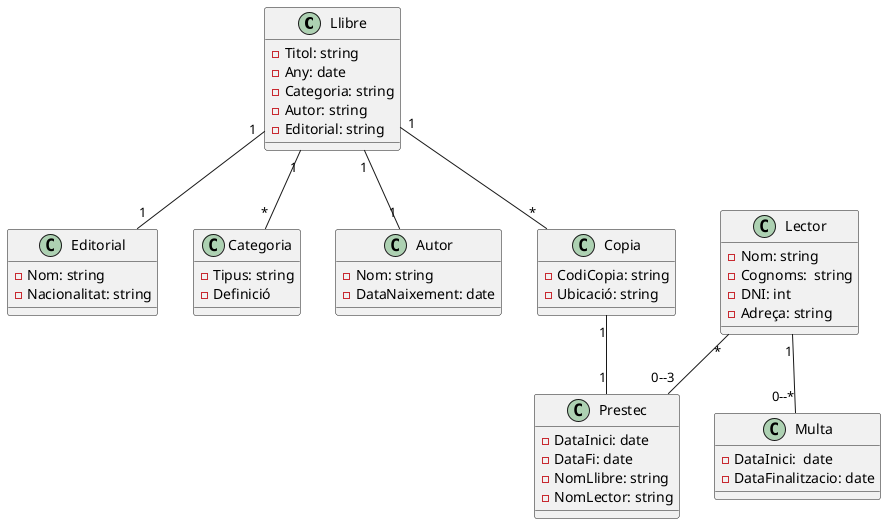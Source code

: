 @startuml

class Llibre{
    -Titol: string
    -Any: date
    -Categoria: string
    -Autor: string
    -Editorial: string
}

class Editorial{
    -Nom: string
    -Nacionalitat: string
}

class Categoria{
    -Tipus: string
    -Definició
}

class Autor{
    -Nom: string
    -DataNaixement: date 
}

class Copia{
    -CodiCopia: string
    -Ubicació: string
}

class Prestec{
    -DataInici: date
    -DataFi: date
    -NomLlibre: string
    -NomLector: string
}

class Lector{
    -Nom: string
    -Cognoms:  string
    -DNI: int
    -Adreça: string
}

class Multa{
    -DataInici:  date
    -DataFinalitzacio: date
}

Llibre "1" -- "*" Categoria 
Llibre "1" -- "1" Autor 
Llibre "1" -- "1" Editorial 
Llibre "1" -- "*" Copia 
Copia "1" -- "1" Prestec 
Lector "*" -- "0--3" Prestec
Lector "1" -- "0--*" Multa 
@enduml